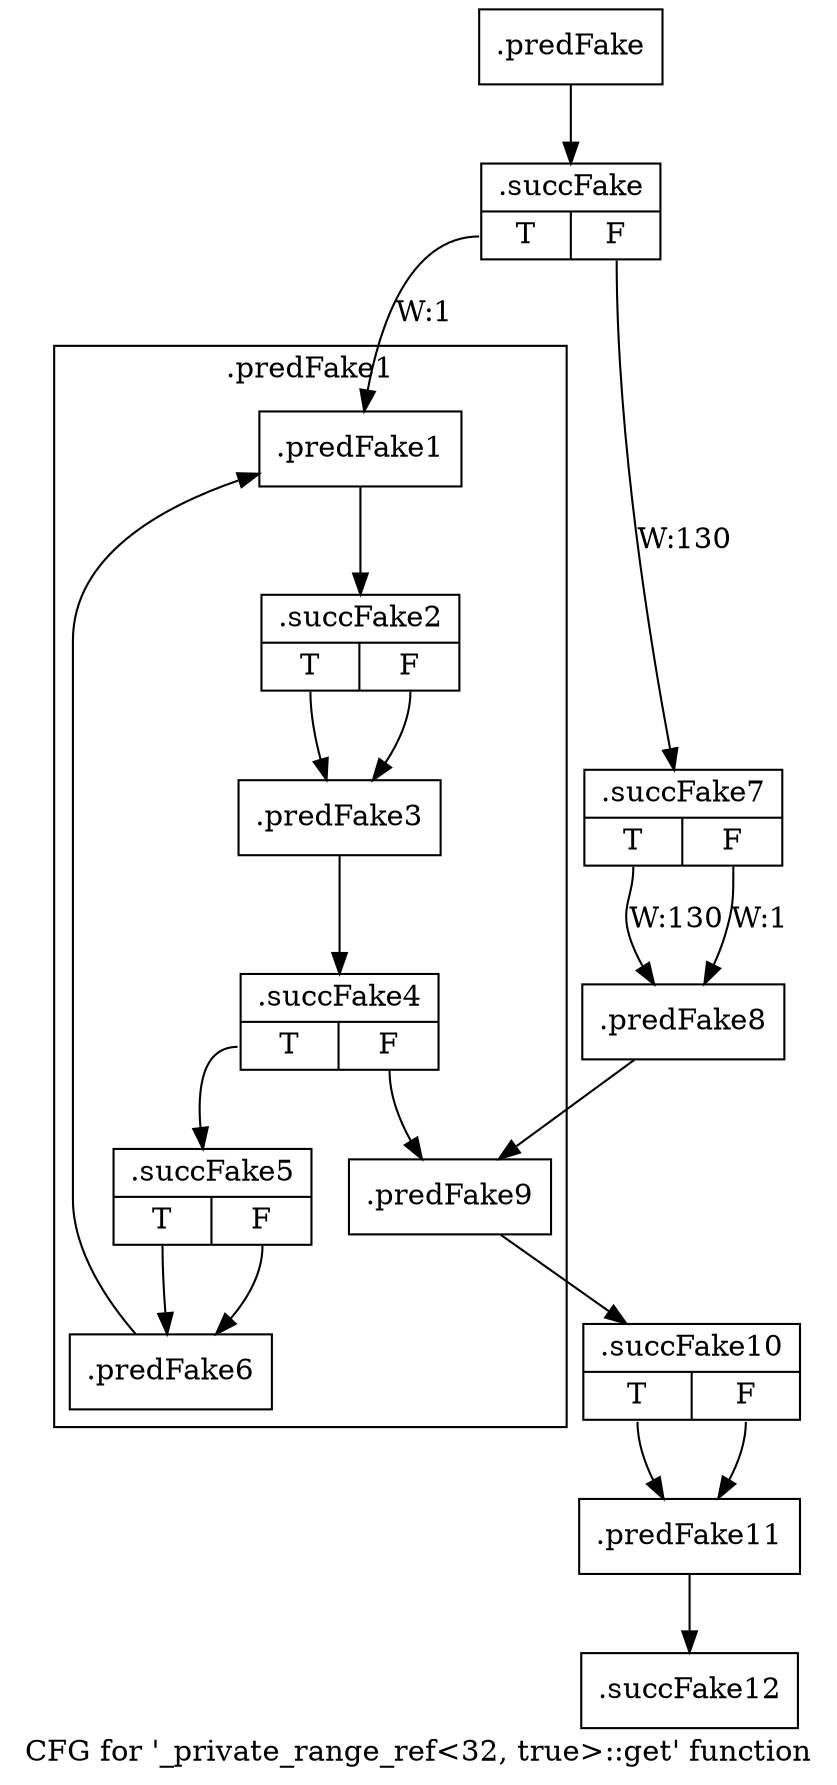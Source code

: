 digraph "CFG for '_private_range_ref\<32, true\>::get' function" {
	label="CFG for '_private_range_ref\<32, true\>::get' function";

	Node0x4797090 [shape=record,filename="",linenumber="",label="{.predFake}"];
	Node0x4797090 -> Node0x47cbbc0[ callList="" memoryops="" filename="/media/miguel/NewVolume/Linux/Xilinx/Vitis_HLS/2020.2/include/etc/ap_private.h" execusionnum="129"];
	Node0x47cbbc0 [shape=record,filename="/media/miguel/NewVolume/Linux/Xilinx/Vitis_HLS/2020.2/include/etc/ap_private.h",linenumber="6660",label="{.succFake|{<s0>T|<s1>F}}"];
	Node0x47cbbc0:s0 -> Node0x47976c0[label="W:1" callList="" memoryops="" filename="/media/miguel/NewVolume/Linux/Xilinx/Vitis_HLS/2020.2/include/etc/ap_private.h" execusionnum="0"];
	Node0x47cbbc0:s1 -> Node0x47cc3b0[label="W:130" callList="" memoryops="" filename="/media/miguel/NewVolume/Linux/Xilinx/Vitis_HLS/2020.2/include/etc/ap_private.h" execusionnum="129"];
	Node0x47cc3b0 [shape=record,filename="/media/miguel/NewVolume/Linux/Xilinx/Vitis_HLS/2020.2/include/etc/ap_private.h",linenumber="6666",label="{.succFake7|{<s0>T|<s1>F}}"];
	Node0x47cc3b0:s0 -> Node0x47979e0[label="W:130" callList="" memoryops="" filename="/media/miguel/NewVolume/Linux/Xilinx/Vitis_HLS/2020.2/include/etc/ap_private.h" execusionnum="129"];
	Node0x47cc3b0:s1 -> Node0x47979e0[label="W:1"];
	Node0x47979e0 [shape=record,filename="",linenumber="",label="{.predFake8}"];
	Node0x47979e0 -> Node0x4797a30[ callList="" memoryops="" filename="" execusionnum="129"];
	Node0x4797a30 [shape=record,filename="/media/miguel/NewVolume/Linux/Xilinx/Vitis_HLS/2020.2/include/etc/ap_private.h",linenumber="6678",label="{.predFake9}"];
	Node0x4797a30 -> Node0x47cc730[ callList="" memoryops="" filename="/media/miguel/NewVolume/Linux/Xilinx/Vitis_HLS/2020.2/include/etc/ap_private.h" execusionnum="0"];
	Node0x47cc730 [shape=record,filename="/media/miguel/NewVolume/Linux/Xilinx/Vitis_HLS/2020.2/include/etc/ap_private.h",linenumber="6679",label="{.succFake10|{<s0>T|<s1>F}}"];
	Node0x47cc730:s0 -> Node0x4797ad0;
	Node0x47cc730:s1 -> Node0x4797ad0[ callList="" memoryops="" filename="/media/miguel/NewVolume/Linux/Xilinx/Vitis_HLS/2020.2/include/etc/ap_private.h" execusionnum="0"];
	Node0x4797ad0 [shape=record,filename="/media/miguel/NewVolume/Linux/Xilinx/Vitis_HLS/2020.2/include/etc/ap_private.h",linenumber="6679",label="{.predFake11}"];
	Node0x4797ad0 -> Node0x47c8f20[ callList="" memoryops="" filename="/media/miguel/NewVolume/Linux/Xilinx/Vitis_HLS/2020.2/include/etc/ap_private.h" execusionnum="0"];
	Node0x47c8f20 [shape=record,filename="/media/miguel/NewVolume/Linux/Xilinx/Vitis_HLS/2020.2/include/etc/ap_private.h",linenumber="6679",label="{.succFake12}"];
subgraph cluster_0 {
	label=".predFake1";
	tripcount="0";
	invocationtime="1";

	Node0x47976c0 [shape=record,filename="/media/miguel/NewVolume/Linux/Xilinx/Vitis_HLS/2020.2/include/etc/ap_private.h",linenumber="6661",label="{.predFake1}"];
	Node0x47976c0 -> Node0x47cbf50[ callList="" memoryops="" filename="/media/miguel/NewVolume/Linux/Xilinx/Vitis_HLS/2020.2/include/etc/ap_private.h" execusionnum="0"];
	Node0x4797760 [shape=record,filename="/media/miguel/NewVolume/Linux/Xilinx/Vitis_HLS/2020.2/include/etc/ap_private.h",linenumber="6661",label="{.predFake3}"];
	Node0x4797760 -> Node0x47cc110[ callList="" memoryops="" filename="/media/miguel/NewVolume/Linux/Xilinx/Vitis_HLS/2020.2/include/etc/ap_private.h" execusionnum="0"];
	Node0x4797850 [shape=record,filename="/media/miguel/NewVolume/Linux/Xilinx/Vitis_HLS/2020.2/include/etc/ap_private.h",linenumber="6662",label="{.predFake6}"];
	Node0x4797850 -> Node0x47976c0[ callList="" memoryops="" filename="/media/miguel/NewVolume/Linux/Xilinx/Vitis_HLS/2020.2/include/etc/ap_private.h" execusionnum="0"];
	Node0x47cbf50 [shape=record,filename="/media/miguel/NewVolume/Linux/Xilinx/Vitis_HLS/2020.2/include/etc/ap_private.h",linenumber="6661",label="{.succFake2|{<s0>T|<s1>F}}"];
	Node0x47cbf50:s0 -> Node0x4797760[ callList="" memoryops="" filename="/media/miguel/NewVolume/Linux/Xilinx/Vitis_HLS/2020.2/include/etc/ap_private.h" execusionnum="0"];
	Node0x47cbf50:s1 -> Node0x4797760;
	Node0x47cc110 [shape=record,filename="/media/miguel/NewVolume/Linux/Xilinx/Vitis_HLS/2020.2/include/etc/ap_private.h",linenumber="6661",label="{.succFake4|{<s0>T|<s1>F}}"];
	Node0x47cc110:s0 -> Node0x47cc1c0[ callList="" memoryops="" filename="/media/miguel/NewVolume/Linux/Xilinx/Vitis_HLS/2020.2/include/etc/ap_private.h" execusionnum="0"];
	Node0x47cc110:s1 -> Node0x4797a30[ callList="" memoryops="" filename="/media/miguel/NewVolume/Linux/Xilinx/Vitis_HLS/2020.2/include/etc/ap_private.h" execusionnum="0"];
	Node0x47cc1c0 [shape=record,filename="/media/miguel/NewVolume/Linux/Xilinx/Vitis_HLS/2020.2/include/etc/ap_private.h",linenumber="6662",label="{.succFake5|{<s0>T|<s1>F}}"];
	Node0x47cc1c0:s0 -> Node0x4797850[ callList="" memoryops="" filename="/media/miguel/NewVolume/Linux/Xilinx/Vitis_HLS/2020.2/include/etc/ap_private.h" execusionnum="0"];
	Node0x47cc1c0:s1 -> Node0x4797850;
}
}
